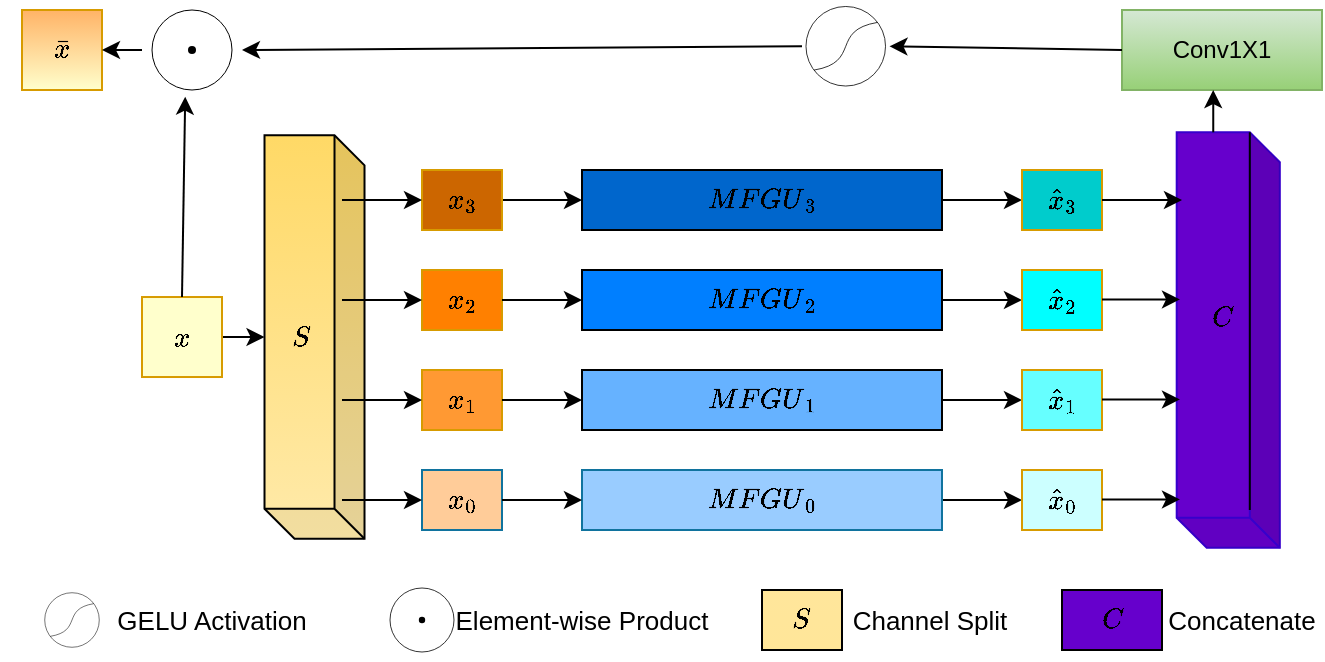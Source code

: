 <mxfile version="22.1.21" type="github">
  <diagram name="第 1 页" id="VvIJEBaaLtVIuVW42lxR">
    <mxGraphModel dx="1050" dy="522" grid="1" gridSize="10" guides="1" tooltips="1" connect="1" arrows="1" fold="1" page="1" pageScale="1" pageWidth="827" pageHeight="1169" background="#FFFFFF" math="1" shadow="0">
      <root>
        <mxCell id="0" />
        <mxCell id="1" parent="0" />
        <mxCell id="ZbQDDbar1ez_J8Jz572Y-2" value="" style="shape=cube;whiteSpace=wrap;html=1;boundedLbl=1;backgroundOutline=1;darkOpacity=0.05;darkOpacity2=0.1;direction=north;size=15;rotation=-90;fillColor=#ffeaaa;gradientColor=#ffd966;strokeColor=#000000;labelPosition=center;verticalLabelPosition=middle;align=center;verticalAlign=middle;horizontal=1;spacingLeft=20;spacingBottom=0;spacingRight=140;spacingTop=10;fontFamily=Times New Roman;fontStyle=1;rounded=0;" vertex="1" parent="1">
          <mxGeometry x="45.39" y="278.51" width="201.73" height="50" as="geometry" />
        </mxCell>
        <mxCell id="ZbQDDbar1ez_J8Jz572Y-10" value="" style="edgeStyle=orthogonalEdgeStyle;rounded=0;orthogonalLoop=1;jettySize=auto;html=1;" edge="1" parent="1" source="ZbQDDbar1ez_J8Jz572Y-6" target="ZbQDDbar1ez_J8Jz572Y-2">
          <mxGeometry relative="1" as="geometry" />
        </mxCell>
        <mxCell id="ZbQDDbar1ez_J8Jz572Y-6" value="$${x}$$" style="rounded=0;whiteSpace=wrap;html=1;fillColor=#FFFFCC;strokeColor=#d79b00;gradientColor=none;" vertex="1" parent="1">
          <mxGeometry x="60" y="283.51" width="40" height="40" as="geometry" />
        </mxCell>
        <mxCell id="ZbQDDbar1ez_J8Jz572Y-38" value="" style="edgeStyle=orthogonalEdgeStyle;rounded=0;orthogonalLoop=1;jettySize=auto;html=1;" edge="1" parent="1" source="ZbQDDbar1ez_J8Jz572Y-12" target="ZbQDDbar1ez_J8Jz572Y-37">
          <mxGeometry relative="1" as="geometry" />
        </mxCell>
        <mxCell id="ZbQDDbar1ez_J8Jz572Y-12" value="$${x}_3$$" style="rounded=0;whiteSpace=wrap;html=1;fillColor=#CC6600;gradientColor=none;strokeColor=#d79b00;" vertex="1" parent="1">
          <mxGeometry x="200" y="220" width="40" height="30" as="geometry" />
        </mxCell>
        <mxCell id="ZbQDDbar1ez_J8Jz572Y-13" value="$${x}_2$$" style="rounded=0;whiteSpace=wrap;html=1;fillColor=#FF8000;gradientColor=none;strokeColor=#d79b00;" vertex="1" parent="1">
          <mxGeometry x="200" y="270" width="40" height="30" as="geometry" />
        </mxCell>
        <mxCell id="ZbQDDbar1ez_J8Jz572Y-14" value="$${x}_1$$" style="rounded=0;whiteSpace=wrap;html=1;fillColor=#FF9933;gradientColor=none;strokeColor=#d79b00;" vertex="1" parent="1">
          <mxGeometry x="200" y="320" width="40" height="30" as="geometry" />
        </mxCell>
        <mxCell id="ZbQDDbar1ez_J8Jz572Y-15" value="$${x}_0$$" style="rounded=0;whiteSpace=wrap;html=1;fillColor=#FFCC99;strokeColor=#10739e;" vertex="1" parent="1">
          <mxGeometry x="200" y="370" width="40" height="30" as="geometry" />
        </mxCell>
        <mxCell id="ZbQDDbar1ez_J8Jz572Y-16" value="" style="endArrow=classic;html=1;rounded=0;entryX=0;entryY=0.5;entryDx=0;entryDy=0;" edge="1" parent="1" target="ZbQDDbar1ez_J8Jz572Y-12">
          <mxGeometry width="50" height="50" relative="1" as="geometry">
            <mxPoint x="160" y="235" as="sourcePoint" />
            <mxPoint x="340" y="280" as="targetPoint" />
          </mxGeometry>
        </mxCell>
        <mxCell id="ZbQDDbar1ez_J8Jz572Y-17" value="" style="endArrow=classic;html=1;rounded=0;entryX=0;entryY=0.5;entryDx=0;entryDy=0;" edge="1" parent="1" target="ZbQDDbar1ez_J8Jz572Y-13">
          <mxGeometry width="50" height="50" relative="1" as="geometry">
            <mxPoint x="160" y="285" as="sourcePoint" />
            <mxPoint x="340" y="280" as="targetPoint" />
          </mxGeometry>
        </mxCell>
        <mxCell id="ZbQDDbar1ez_J8Jz572Y-18" value="" style="endArrow=classic;html=1;rounded=0;" edge="1" parent="1" target="ZbQDDbar1ez_J8Jz572Y-14">
          <mxGeometry width="50" height="50" relative="1" as="geometry">
            <mxPoint x="160" y="335" as="sourcePoint" />
            <mxPoint x="340" y="280" as="targetPoint" />
          </mxGeometry>
        </mxCell>
        <mxCell id="ZbQDDbar1ez_J8Jz572Y-19" value="" style="endArrow=classic;html=1;rounded=0;entryX=0;entryY=0.5;entryDx=0;entryDy=0;" edge="1" parent="1" target="ZbQDDbar1ez_J8Jz572Y-15">
          <mxGeometry width="50" height="50" relative="1" as="geometry">
            <mxPoint x="160" y="385" as="sourcePoint" />
            <mxPoint x="340" y="280" as="targetPoint" />
          </mxGeometry>
        </mxCell>
        <mxCell id="ZbQDDbar1ez_J8Jz572Y-55" value="" style="edgeStyle=orthogonalEdgeStyle;rounded=0;orthogonalLoop=1;jettySize=auto;html=1;" edge="1" parent="1" source="ZbQDDbar1ez_J8Jz572Y-32" target="ZbQDDbar1ez_J8Jz572Y-54">
          <mxGeometry relative="1" as="geometry" />
        </mxCell>
        <mxCell id="ZbQDDbar1ez_J8Jz572Y-32" value="$${MFGU&lt;br&gt;}_0$$" style="rounded=0;whiteSpace=wrap;html=1;fillColor=#99CCFF;strokeColor=#10739e;" vertex="1" parent="1">
          <mxGeometry x="280" y="370" width="180" height="30" as="geometry" />
        </mxCell>
        <mxCell id="ZbQDDbar1ez_J8Jz572Y-53" value="" style="edgeStyle=orthogonalEdgeStyle;rounded=0;orthogonalLoop=1;jettySize=auto;html=1;" edge="1" parent="1" source="ZbQDDbar1ez_J8Jz572Y-35" target="ZbQDDbar1ez_J8Jz572Y-52">
          <mxGeometry relative="1" as="geometry" />
        </mxCell>
        <mxCell id="ZbQDDbar1ez_J8Jz572Y-35" value="$${MFGU&lt;br style=&quot;border-color: var(--border-color);&quot;&gt;}_1$$" style="rounded=0;whiteSpace=wrap;html=1;fillColor=#66B2FF;" vertex="1" parent="1">
          <mxGeometry x="280" y="320" width="180" height="30" as="geometry" />
        </mxCell>
        <mxCell id="ZbQDDbar1ez_J8Jz572Y-51" value="" style="edgeStyle=orthogonalEdgeStyle;rounded=0;orthogonalLoop=1;jettySize=auto;html=1;" edge="1" parent="1" source="ZbQDDbar1ez_J8Jz572Y-36" target="ZbQDDbar1ez_J8Jz572Y-50">
          <mxGeometry relative="1" as="geometry" />
        </mxCell>
        <mxCell id="ZbQDDbar1ez_J8Jz572Y-36" value="$${MFGU&lt;br style=&quot;border-color: var(--border-color);&quot;&gt;}_2$$" style="rounded=0;whiteSpace=wrap;html=1;fillColor=#007FFF;" vertex="1" parent="1">
          <mxGeometry x="280" y="270" width="180" height="30" as="geometry" />
        </mxCell>
        <mxCell id="ZbQDDbar1ez_J8Jz572Y-49" value="" style="edgeStyle=orthogonalEdgeStyle;rounded=0;orthogonalLoop=1;jettySize=auto;html=1;" edge="1" parent="1" source="ZbQDDbar1ez_J8Jz572Y-37" target="ZbQDDbar1ez_J8Jz572Y-48">
          <mxGeometry relative="1" as="geometry" />
        </mxCell>
        <mxCell id="ZbQDDbar1ez_J8Jz572Y-37" value="$${MFGU&lt;br style=&quot;border-color: var(--border-color);&quot;&gt;}_3$$" style="rounded=0;whiteSpace=wrap;html=1;fillColor=#0066CC;" vertex="1" parent="1">
          <mxGeometry x="280" y="220" width="180" height="30" as="geometry" />
        </mxCell>
        <mxCell id="ZbQDDbar1ez_J8Jz572Y-43" value="" style="endArrow=classic;html=1;rounded=0;exitX=1;exitY=0.5;exitDx=0;exitDy=0;entryX=0;entryY=0.5;entryDx=0;entryDy=0;" edge="1" parent="1" source="ZbQDDbar1ez_J8Jz572Y-13" target="ZbQDDbar1ez_J8Jz572Y-36">
          <mxGeometry width="50" height="50" relative="1" as="geometry">
            <mxPoint x="290" y="360" as="sourcePoint" />
            <mxPoint x="340" y="310" as="targetPoint" />
          </mxGeometry>
        </mxCell>
        <mxCell id="ZbQDDbar1ez_J8Jz572Y-46" value="" style="endArrow=classic;html=1;rounded=0;exitX=1;exitY=0.5;exitDx=0;exitDy=0;entryX=0;entryY=0.5;entryDx=0;entryDy=0;" edge="1" parent="1" source="ZbQDDbar1ez_J8Jz572Y-14" target="ZbQDDbar1ez_J8Jz572Y-35">
          <mxGeometry width="50" height="50" relative="1" as="geometry">
            <mxPoint x="290" y="360" as="sourcePoint" />
            <mxPoint x="340" y="310" as="targetPoint" />
          </mxGeometry>
        </mxCell>
        <mxCell id="ZbQDDbar1ez_J8Jz572Y-47" value="" style="endArrow=classic;html=1;rounded=0;exitX=1;exitY=0.5;exitDx=0;exitDy=0;entryX=0;entryY=0.5;entryDx=0;entryDy=0;" edge="1" parent="1" source="ZbQDDbar1ez_J8Jz572Y-15" target="ZbQDDbar1ez_J8Jz572Y-32">
          <mxGeometry width="50" height="50" relative="1" as="geometry">
            <mxPoint x="290" y="360" as="sourcePoint" />
            <mxPoint x="340" y="310" as="targetPoint" />
          </mxGeometry>
        </mxCell>
        <mxCell id="ZbQDDbar1ez_J8Jz572Y-48" value="$$\hat{x}_3$$" style="rounded=0;whiteSpace=wrap;html=1;fillColor=#00CCCC;gradientColor=none;strokeColor=#d79b00;" vertex="1" parent="1">
          <mxGeometry x="500" y="220" width="40" height="30" as="geometry" />
        </mxCell>
        <mxCell id="ZbQDDbar1ez_J8Jz572Y-50" value="$$\hat{x}_2$$" style="rounded=0;whiteSpace=wrap;html=1;fillColor=#00FFFF;gradientColor=none;strokeColor=#d79b00;" vertex="1" parent="1">
          <mxGeometry x="500" y="270" width="40" height="30" as="geometry" />
        </mxCell>
        <mxCell id="ZbQDDbar1ez_J8Jz572Y-52" value="$$\hat{x}_1$$" style="rounded=0;whiteSpace=wrap;html=1;fillColor=#66FFFF;gradientColor=none;strokeColor=#d79b00;" vertex="1" parent="1">
          <mxGeometry x="500" y="320" width="40" height="30" as="geometry" />
        </mxCell>
        <mxCell id="ZbQDDbar1ez_J8Jz572Y-54" value="$$\hat{x}_0$$" style="rounded=0;whiteSpace=wrap;html=1;fillColor=#CCFFFF;gradientColor=none;strokeColor=#d79b00;" vertex="1" parent="1">
          <mxGeometry x="500" y="370" width="40" height="30" as="geometry" />
        </mxCell>
        <mxCell id="ZbQDDbar1ez_J8Jz572Y-56" value="" style="shape=cube;whiteSpace=wrap;html=1;boundedLbl=1;backgroundOutline=1;darkOpacity=0.05;darkOpacity2=0.1;direction=north;size=15;rotation=-90;fillColor=#6600CC;strokeColor=#3700CC;labelPosition=center;verticalLabelPosition=middle;align=center;verticalAlign=middle;horizontal=1;spacingLeft=20;spacingBottom=0;spacingRight=140;spacingTop=10;fontFamily=Times New Roman;fontStyle=1;fontColor=#ffffff;gradientColor=none;rounded=0;" vertex="1" parent="1">
          <mxGeometry x="499.22" y="279.22" width="207.82" height="51.56" as="geometry" />
        </mxCell>
        <mxCell id="ZbQDDbar1ez_J8Jz572Y-58" value="" style="endArrow=classic;html=1;rounded=0;exitX=1;exitY=0.5;exitDx=0;exitDy=0;" edge="1" parent="1" source="ZbQDDbar1ez_J8Jz572Y-48">
          <mxGeometry width="50" height="50" relative="1" as="geometry">
            <mxPoint x="530" y="200" as="sourcePoint" />
            <mxPoint x="580" y="235" as="targetPoint" />
          </mxGeometry>
        </mxCell>
        <mxCell id="ZbQDDbar1ez_J8Jz572Y-60" value="" style="endArrow=classic;html=1;rounded=0;exitX=1;exitY=0.5;exitDx=0;exitDy=0;entryX=0.962;entryY=0.828;entryDx=0;entryDy=0;entryPerimeter=0;" edge="1" parent="1">
          <mxGeometry width="50" height="50" relative="1" as="geometry">
            <mxPoint x="540" y="284.71" as="sourcePoint" />
            <mxPoint x="579" y="284.71" as="targetPoint" />
            <Array as="points">
              <mxPoint x="550" y="284.71" />
            </Array>
          </mxGeometry>
        </mxCell>
        <mxCell id="ZbQDDbar1ez_J8Jz572Y-61" value="" style="endArrow=classic;html=1;rounded=0;exitX=1;exitY=0.5;exitDx=0;exitDy=0;entryX=0.962;entryY=0.828;entryDx=0;entryDy=0;entryPerimeter=0;" edge="1" parent="1">
          <mxGeometry width="50" height="50" relative="1" as="geometry">
            <mxPoint x="540" y="334.71" as="sourcePoint" />
            <mxPoint x="579" y="334.71" as="targetPoint" />
          </mxGeometry>
        </mxCell>
        <mxCell id="ZbQDDbar1ez_J8Jz572Y-62" value="" style="endArrow=classic;html=1;rounded=0;exitX=1;exitY=0.5;exitDx=0;exitDy=0;entryX=0.962;entryY=0.828;entryDx=0;entryDy=0;entryPerimeter=0;" edge="1" parent="1">
          <mxGeometry width="50" height="50" relative="1" as="geometry">
            <mxPoint x="540" y="384.71" as="sourcePoint" />
            <mxPoint x="579" y="384.71" as="targetPoint" />
          </mxGeometry>
        </mxCell>
        <mxCell id="ZbQDDbar1ez_J8Jz572Y-74" value="" style="endArrow=none;html=1;rounded=0;entryX=0;entryY=0;entryDx=15;entryDy=207.82;entryPerimeter=0;exitX=0.291;exitY=0.091;exitDx=0;exitDy=0;exitPerimeter=0;" edge="1" parent="1" source="ZbQDDbar1ez_J8Jz572Y-56" target="ZbQDDbar1ez_J8Jz572Y-56">
          <mxGeometry width="50" height="50" relative="1" as="geometry">
            <mxPoint x="360" y="330" as="sourcePoint" />
            <mxPoint x="410" y="280" as="targetPoint" />
          </mxGeometry>
        </mxCell>
        <mxCell id="ZbQDDbar1ez_J8Jz572Y-75" value="Conv1X1" style="rounded=0;whiteSpace=wrap;html=1;fillColor=#d5e8d4;gradientColor=#97d077;strokeColor=#82b366;" vertex="1" parent="1">
          <mxGeometry x="550" y="140" width="100" height="40" as="geometry" />
        </mxCell>
        <mxCell id="ZbQDDbar1ez_J8Jz572Y-104" value="" style="shape=image;verticalLabelPosition=bottom;labelBackgroundColor=default;verticalAlign=top;aspect=fixed;imageAspect=0;image=data:image/svg+xml,PHN2ZyB4bWxucz0iaHR0cDovL3d3dy53My5vcmcvMjAwMC9zdmciIGhlaWdodD0iMTEwIiB3aWR0aD0iMTEwIiB2aWV3Qm94PSIwIDAgMTEwIDExMCI+JiN4YTsgIDxjaXJjbGUgZmlsbD0idHJhbnNwYXJlbnQiIHN0cm9rZS13aWR0aD0iMSIgc3Ryb2tlPSJibGFjayIgcj0iNTAiIGN5PSI1NSIgY3g9IjU1Ii8+JiN4YTsgIDxwYXRoIGZpbGw9InRyYW5zcGFyZW50IiBzdHJva2U9ImJsYWNrIiBkPSJNMTUgODUgQzc1IDc1LDM1IDM1LDk1IDI1Ii8+JiN4YTs8L3N2Zz4=;rounded=0;" vertex="1" parent="1">
          <mxGeometry x="390" y="136.25" width="43.75" height="43.75" as="geometry" />
        </mxCell>
        <mxCell id="ZbQDDbar1ez_J8Jz572Y-108" value="" style="endArrow=classic;html=1;rounded=0;exitX=0;exitY=0.5;exitDx=0;exitDy=0;entryX=1;entryY=0.5;entryDx=0;entryDy=0;" edge="1" parent="1" source="ZbQDDbar1ez_J8Jz572Y-75" target="ZbQDDbar1ez_J8Jz572Y-104">
          <mxGeometry width="50" height="50" relative="1" as="geometry">
            <mxPoint x="310" y="190" as="sourcePoint" />
            <mxPoint x="360" y="140" as="targetPoint" />
          </mxGeometry>
        </mxCell>
        <mxCell id="ZbQDDbar1ez_J8Jz572Y-109" value="" style="shape=image;verticalLabelPosition=bottom;labelBackgroundColor=default;verticalAlign=top;aspect=fixed;imageAspect=0;image=data:image/svg+xml,PHN2ZyB4bWxucz0iaHR0cDovL3d3dy53My5vcmcvMjAwMC9zdmciIGhlaWdodD0iMTAwIiB3aWR0aD0iMTAwIiB2aWV3Qm94PSIwIDAgMTAwIDEwMCI+JiN4YTsgICYjeGE7ICA8Y2lyY2xlIHN0cm9rZT0iYmxhY2siIGZpbGw9InRyYW5zcGFyZW50IiByPSI0MCIgY3k9IjUwIiBjeD0iNTAiLz4mI3hhOyYjeGE7ICAmI3hhOyAgPGNpcmNsZSBmaWxsPSJibGFjayIgcj0iNCIgY3k9IjUwIiBjeD0iNTAiLz4mI3hhOzwvc3ZnPg==;rounded=0;" vertex="1" parent="1">
          <mxGeometry x="60" y="135" width="50" height="50" as="geometry" />
        </mxCell>
        <mxCell id="ZbQDDbar1ez_J8Jz572Y-111" value="" style="endArrow=classic;html=1;rounded=0;entryX=1;entryY=0.5;entryDx=0;entryDy=0;exitX=0;exitY=0.5;exitDx=0;exitDy=0;" edge="1" parent="1" source="ZbQDDbar1ez_J8Jz572Y-104" target="ZbQDDbar1ez_J8Jz572Y-109">
          <mxGeometry width="50" height="50" relative="1" as="geometry">
            <mxPoint x="200" y="186.25" as="sourcePoint" />
            <mxPoint x="250" y="136.25" as="targetPoint" />
          </mxGeometry>
        </mxCell>
        <mxCell id="ZbQDDbar1ez_J8Jz572Y-112" value="$$\bar{x}$$" style="rounded=0;whiteSpace=wrap;html=1;fillColor=#FFB366;strokeColor=#d79b00;gradientColor=#FFFFCC;" vertex="1" parent="1">
          <mxGeometry y="140" width="40" height="40" as="geometry" />
        </mxCell>
        <mxCell id="ZbQDDbar1ez_J8Jz572Y-113" value="" style="endArrow=classic;html=1;rounded=0;exitX=0.5;exitY=0;exitDx=0;exitDy=0;entryX=0.432;entryY=0.967;entryDx=0;entryDy=0;entryPerimeter=0;" edge="1" parent="1" source="ZbQDDbar1ez_J8Jz572Y-6" target="ZbQDDbar1ez_J8Jz572Y-109">
          <mxGeometry width="50" height="50" relative="1" as="geometry">
            <mxPoint x="70" y="260" as="sourcePoint" />
            <mxPoint x="120" y="210" as="targetPoint" />
          </mxGeometry>
        </mxCell>
        <mxCell id="ZbQDDbar1ez_J8Jz572Y-114" value="" style="endArrow=classic;html=1;rounded=0;entryX=1;entryY=0.5;entryDx=0;entryDy=0;exitX=0;exitY=0.5;exitDx=0;exitDy=0;" edge="1" parent="1" source="ZbQDDbar1ez_J8Jz572Y-109" target="ZbQDDbar1ez_J8Jz572Y-112">
          <mxGeometry width="50" height="50" relative="1" as="geometry">
            <mxPoint x="240" y="280" as="sourcePoint" />
            <mxPoint x="290" y="230" as="targetPoint" />
          </mxGeometry>
        </mxCell>
        <mxCell id="ZbQDDbar1ez_J8Jz572Y-116" value="" style="endArrow=classic;html=1;rounded=0;exitX=0;exitY=0;exitDx=33.28;exitDy=207.82;exitPerimeter=0;entryX=0.456;entryY=1;entryDx=0;entryDy=0;entryPerimeter=0;" edge="1" parent="1" source="ZbQDDbar1ez_J8Jz572Y-56" target="ZbQDDbar1ez_J8Jz572Y-75">
          <mxGeometry width="50" height="50" relative="1" as="geometry">
            <mxPoint x="280" y="280" as="sourcePoint" />
            <mxPoint x="600" y="180" as="targetPoint" />
          </mxGeometry>
        </mxCell>
        <mxCell id="ZbQDDbar1ez_J8Jz572Y-120" value="$${S}$$" style="text;html=1;strokeColor=none;fillColor=none;align=center;verticalAlign=middle;whiteSpace=wrap;rounded=0;" vertex="1" parent="1">
          <mxGeometry x="110" y="288.51" width="60" height="30" as="geometry" />
        </mxCell>
        <mxCell id="ZbQDDbar1ez_J8Jz572Y-121" value="$${C}$$" style="text;html=1;strokeColor=none;fillColor=none;align=center;verticalAlign=middle;whiteSpace=wrap;rounded=0;" vertex="1" parent="1">
          <mxGeometry x="570" y="278.51" width="60" height="30" as="geometry" />
        </mxCell>
        <mxCell id="ZbQDDbar1ez_J8Jz572Y-122" value="" style="shape=image;verticalLabelPosition=bottom;labelBackgroundColor=default;verticalAlign=top;aspect=fixed;imageAspect=0;image=data:image/svg+xml,PHN2ZyB4bWxucz0iaHR0cDovL3d3dy53My5vcmcvMjAwMC9zdmciIGhlaWdodD0iMTEwIiB3aWR0aD0iMTEwIiB2aWV3Qm94PSIwIDAgMTEwIDExMCI+JiN4YTsgIDxjaXJjbGUgZmlsbD0idHJhbnNwYXJlbnQiIHN0cm9rZS13aWR0aD0iMSIgc3Ryb2tlPSJibGFjayIgcj0iNTAiIGN5PSI1NSIgY3g9IjU1Ii8+JiN4YTsgIDxwYXRoIGZpbGw9InRyYW5zcGFyZW50IiBzdHJva2U9ImJsYWNrIiBkPSJNMTUgODUgQzc1IDc1LDM1IDM1LDk1IDI1Ii8+JiN4YTs8L3N2Zz4=;rounded=0;" vertex="1" parent="1">
          <mxGeometry x="10" y="430" width="30" height="30" as="geometry" />
        </mxCell>
        <mxCell id="ZbQDDbar1ez_J8Jz572Y-123" value="&lt;font style=&quot;font-size: 13px;&quot;&gt;GELU Activation&lt;/font&gt;" style="text;html=1;strokeColor=none;fillColor=none;align=center;verticalAlign=middle;whiteSpace=wrap;rounded=0;" vertex="1" parent="1">
          <mxGeometry x="40" y="430" width="110" height="30" as="geometry" />
        </mxCell>
        <mxCell id="ZbQDDbar1ez_J8Jz572Y-124" value="" style="shape=image;verticalLabelPosition=bottom;labelBackgroundColor=default;verticalAlign=top;aspect=fixed;imageAspect=0;image=data:image/svg+xml,PHN2ZyB4bWxucz0iaHR0cDovL3d3dy53My5vcmcvMjAwMC9zdmciIGhlaWdodD0iMTAwIiB3aWR0aD0iMTAwIiB2aWV3Qm94PSIwIDAgMTAwIDEwMCI+JiN4YTsgICYjeGE7ICA8Y2lyY2xlIHN0cm9rZT0iYmxhY2siIGZpbGw9InRyYW5zcGFyZW50IiByPSI0MCIgY3k9IjUwIiBjeD0iNTAiLz4mI3hhOyYjeGE7ICAmI3hhOyAgPGNpcmNsZSBmaWxsPSJibGFjayIgcj0iNCIgY3k9IjUwIiBjeD0iNTAiLz4mI3hhOzwvc3ZnPg==;rounded=0;" vertex="1" parent="1">
          <mxGeometry x="180" y="425" width="40" height="40" as="geometry" />
        </mxCell>
        <mxCell id="ZbQDDbar1ez_J8Jz572Y-125" value="&lt;font style=&quot;font-size: 13px;&quot;&gt;Element-wise Product&lt;/font&gt;" style="text;html=1;strokeColor=none;fillColor=none;align=center;verticalAlign=middle;whiteSpace=wrap;rounded=0;" vertex="1" parent="1">
          <mxGeometry x="210" y="430" width="140" height="30" as="geometry" />
        </mxCell>
        <mxCell id="ZbQDDbar1ez_J8Jz572Y-127" value="$${S}$$" style="rounded=0;whiteSpace=wrap;html=1;gradientColor=#ffe699;fillColor=#ffe69b;" vertex="1" parent="1">
          <mxGeometry x="370" y="430" width="40" height="30" as="geometry" />
        </mxCell>
        <mxCell id="ZbQDDbar1ez_J8Jz572Y-128" value="&lt;font style=&quot;font-size: 13px;&quot;&gt;Channel Split&lt;/font&gt;" style="text;html=1;strokeColor=none;fillColor=none;align=center;verticalAlign=middle;whiteSpace=wrap;rounded=0;" vertex="1" parent="1">
          <mxGeometry x="414" y="430" width="80" height="30" as="geometry" />
        </mxCell>
        <mxCell id="ZbQDDbar1ez_J8Jz572Y-129" value="$${C}$$" style="rounded=0;whiteSpace=wrap;html=1;fillColor=#6600cc;" vertex="1" parent="1">
          <mxGeometry x="520" y="430" width="50" height="30" as="geometry" />
        </mxCell>
        <mxCell id="ZbQDDbar1ez_J8Jz572Y-131" value="&lt;font style=&quot;font-size: 13px;&quot;&gt;Concatenate&lt;/font&gt;" style="text;html=1;strokeColor=none;fillColor=none;align=center;verticalAlign=middle;whiteSpace=wrap;rounded=0;" vertex="1" parent="1">
          <mxGeometry x="580" y="430" width="60" height="30" as="geometry" />
        </mxCell>
      </root>
    </mxGraphModel>
  </diagram>
</mxfile>
